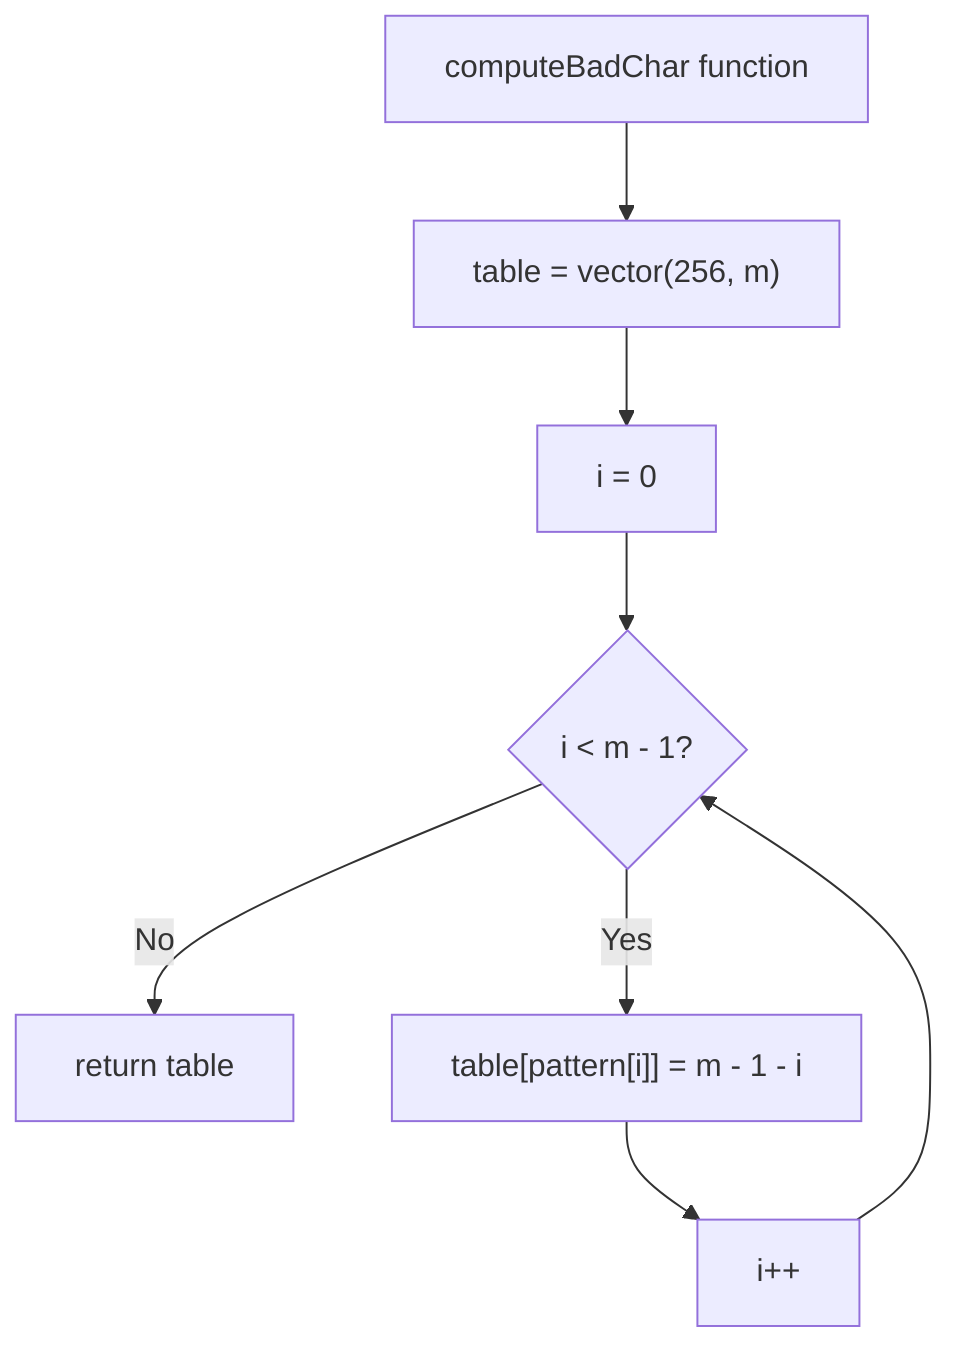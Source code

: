 flowchart TD
    A[computeBadChar function] --> B["table = vector<int>(256, m)"]
    B --> C["i = 0"]
    C --> D{"i < m - 1?"}
    D -->|No| E["return table"]
    D -->|Yes| F["table[pattern[i]] = m - 1 - i"]
    F --> G["i++"]
    G --> D